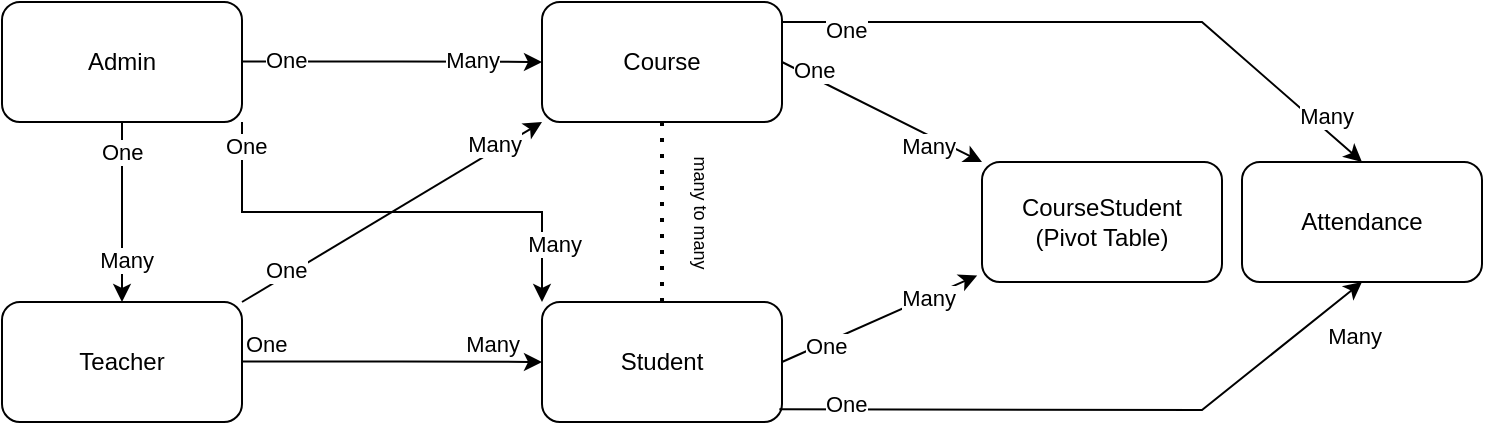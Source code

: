 <mxfile version="20.6.2" type="device"><diagram id="kIJd4dc42Nf49BunXa9t" name="Page-1"><mxGraphModel dx="948" dy="568" grid="1" gridSize="10" guides="1" tooltips="1" connect="1" arrows="1" fold="1" page="1" pageScale="1" pageWidth="850" pageHeight="1100" math="0" shadow="0"><root><mxCell id="0"/><mxCell id="1" parent="0"/><mxCell id="HAYgzfV5sd6gE6kNOw4Y-38" style="edgeStyle=orthogonalEdgeStyle;rounded=0;orthogonalLoop=1;jettySize=auto;html=1;exitX=1;exitY=1;exitDx=0;exitDy=0;entryX=0;entryY=0;entryDx=0;entryDy=0;" parent="1" source="HAYgzfV5sd6gE6kNOw4Y-1" target="HAYgzfV5sd6gE6kNOw4Y-2" edge="1"><mxGeometry relative="1" as="geometry"/></mxCell><mxCell id="HAYgzfV5sd6gE6kNOw4Y-1" value="Admin" style="rounded=1;whiteSpace=wrap;html=1;" parent="1" vertex="1"><mxGeometry x="60" y="410" width="120" height="60" as="geometry"/></mxCell><mxCell id="HAYgzfV5sd6gE6kNOw4Y-2" value="Student" style="rounded=1;whiteSpace=wrap;html=1;" parent="1" vertex="1"><mxGeometry x="330" y="560" width="120" height="60" as="geometry"/></mxCell><mxCell id="HAYgzfV5sd6gE6kNOw4Y-3" value="Teacher" style="rounded=1;whiteSpace=wrap;html=1;" parent="1" vertex="1"><mxGeometry x="60" y="560" width="120" height="60" as="geometry"/></mxCell><mxCell id="HAYgzfV5sd6gE6kNOw4Y-4" value="Course" style="rounded=1;whiteSpace=wrap;html=1;" parent="1" vertex="1"><mxGeometry x="330" y="410" width="120" height="60" as="geometry"/></mxCell><mxCell id="HAYgzfV5sd6gE6kNOw4Y-5" value="CourseStudent&lt;br&gt;(Pivot Table)" style="rounded=1;whiteSpace=wrap;html=1;" parent="1" vertex="1"><mxGeometry x="550" y="490" width="120" height="60" as="geometry"/></mxCell><mxCell id="HAYgzfV5sd6gE6kNOw4Y-6" value="" style="endArrow=classic;html=1;rounded=0;" parent="1" edge="1"><mxGeometry relative="1" as="geometry"><mxPoint x="180" y="439.71" as="sourcePoint"/><mxPoint x="330" y="440" as="targetPoint"/><Array as="points"><mxPoint x="260" y="439.71"/></Array></mxGeometry></mxCell><mxCell id="HAYgzfV5sd6gE6kNOw4Y-8" value="One" style="edgeLabel;resizable=0;html=1;align=left;verticalAlign=bottom;" parent="HAYgzfV5sd6gE6kNOw4Y-6" connectable="0" vertex="1"><mxGeometry x="-1" relative="1" as="geometry"><mxPoint x="10" y="8" as="offset"/></mxGeometry></mxCell><mxCell id="HAYgzfV5sd6gE6kNOw4Y-9" value="Many" style="edgeLabel;resizable=0;html=1;align=right;verticalAlign=bottom;" parent="HAYgzfV5sd6gE6kNOw4Y-6" connectable="0" vertex="1"><mxGeometry x="1" relative="1" as="geometry"><mxPoint x="-20" y="8" as="offset"/></mxGeometry></mxCell><mxCell id="HAYgzfV5sd6gE6kNOw4Y-10" value="" style="endArrow=classic;html=1;rounded=0;entryX=0.5;entryY=0;entryDx=0;entryDy=0;" parent="1" target="HAYgzfV5sd6gE6kNOw4Y-3" edge="1"><mxGeometry relative="1" as="geometry"><mxPoint x="120" y="470" as="sourcePoint"/><mxPoint x="270" y="470" as="targetPoint"/><Array as="points"/></mxGeometry></mxCell><mxCell id="HAYgzfV5sd6gE6kNOw4Y-11" value="One" style="edgeLabel;resizable=0;html=1;align=left;verticalAlign=bottom;" parent="HAYgzfV5sd6gE6kNOw4Y-10" connectable="0" vertex="1"><mxGeometry x="-1" relative="1" as="geometry"><mxPoint x="-12" y="23" as="offset"/></mxGeometry></mxCell><mxCell id="HAYgzfV5sd6gE6kNOw4Y-12" value="Many" style="edgeLabel;resizable=0;html=1;align=right;verticalAlign=bottom;" parent="HAYgzfV5sd6gE6kNOw4Y-10" connectable="0" vertex="1"><mxGeometry x="1" relative="1" as="geometry"><mxPoint x="16" y="-13" as="offset"/></mxGeometry></mxCell><mxCell id="HAYgzfV5sd6gE6kNOw4Y-13" value="" style="endArrow=classic;html=1;rounded=0;" parent="1" edge="1"><mxGeometry relative="1" as="geometry"><mxPoint x="180" y="589.71" as="sourcePoint"/><mxPoint x="330" y="590" as="targetPoint"/><Array as="points"><mxPoint x="260" y="589.71"/></Array></mxGeometry></mxCell><mxCell id="HAYgzfV5sd6gE6kNOw4Y-14" value="One" style="edgeLabel;resizable=0;html=1;align=left;verticalAlign=bottom;" parent="HAYgzfV5sd6gE6kNOw4Y-13" connectable="0" vertex="1"><mxGeometry x="-1" relative="1" as="geometry"/></mxCell><mxCell id="HAYgzfV5sd6gE6kNOw4Y-15" value="Many" style="edgeLabel;resizable=0;html=1;align=right;verticalAlign=bottom;" parent="HAYgzfV5sd6gE6kNOw4Y-13" connectable="0" vertex="1"><mxGeometry x="1" relative="1" as="geometry"><mxPoint x="-10" as="offset"/></mxGeometry></mxCell><mxCell id="HAYgzfV5sd6gE6kNOw4Y-19" value="" style="endArrow=classic;html=1;rounded=0;exitX=1;exitY=0;exitDx=0;exitDy=0;" parent="1" source="HAYgzfV5sd6gE6kNOw4Y-3" edge="1"><mxGeometry relative="1" as="geometry"><mxPoint x="210" y="469.71" as="sourcePoint"/><mxPoint x="330" y="470" as="targetPoint"/><Array as="points"/></mxGeometry></mxCell><mxCell id="HAYgzfV5sd6gE6kNOw4Y-20" value="One" style="edgeLabel;resizable=0;html=1;align=left;verticalAlign=bottom;" parent="HAYgzfV5sd6gE6kNOw4Y-19" connectable="0" vertex="1"><mxGeometry x="-1" relative="1" as="geometry"><mxPoint x="10" y="-8" as="offset"/></mxGeometry></mxCell><mxCell id="HAYgzfV5sd6gE6kNOw4Y-21" value="Many" style="edgeLabel;resizable=0;html=1;align=right;verticalAlign=bottom;" parent="HAYgzfV5sd6gE6kNOw4Y-19" connectable="0" vertex="1"><mxGeometry x="1" relative="1" as="geometry"><mxPoint x="-10" y="20" as="offset"/></mxGeometry></mxCell><mxCell id="HAYgzfV5sd6gE6kNOw4Y-33" value="" style="endArrow=classic;html=1;rounded=0;exitX=1;exitY=0.5;exitDx=0;exitDy=0;entryX=-0.02;entryY=0.945;entryDx=0;entryDy=0;entryPerimeter=0;" parent="1" source="HAYgzfV5sd6gE6kNOw4Y-2" target="HAYgzfV5sd6gE6kNOw4Y-5" edge="1"><mxGeometry relative="1" as="geometry"><mxPoint x="389.71" y="620" as="sourcePoint"/><mxPoint x="550" y="520" as="targetPoint"/><Array as="points"/></mxGeometry></mxCell><mxCell id="HAYgzfV5sd6gE6kNOw4Y-34" value="One" style="edgeLabel;resizable=0;html=1;align=left;verticalAlign=bottom;" parent="HAYgzfV5sd6gE6kNOw4Y-33" connectable="0" vertex="1"><mxGeometry x="-1" relative="1" as="geometry"><mxPoint x="10" as="offset"/></mxGeometry></mxCell><mxCell id="HAYgzfV5sd6gE6kNOw4Y-35" value="Many" style="edgeLabel;resizable=0;html=1;align=right;verticalAlign=bottom;" parent="HAYgzfV5sd6gE6kNOw4Y-33" connectable="0" vertex="1"><mxGeometry x="1" relative="1" as="geometry"><mxPoint x="-10" y="20" as="offset"/></mxGeometry></mxCell><mxCell id="HAYgzfV5sd6gE6kNOw4Y-39" value="Many" style="edgeLabel;resizable=0;html=1;align=right;verticalAlign=bottom;" parent="1" connectable="0" vertex="1"><mxGeometry x="350" y="539.996" as="geometry"/></mxCell><mxCell id="HAYgzfV5sd6gE6kNOw4Y-40" value="One" style="edgeLabel;resizable=0;html=1;align=left;verticalAlign=bottom;" parent="1" connectable="0" vertex="1"><mxGeometry x="170" y="490" as="geometry"/></mxCell><mxCell id="HAYgzfV5sd6gE6kNOw4Y-43" value="" style="endArrow=classic;html=1;rounded=0;exitX=1;exitY=0.5;exitDx=0;exitDy=0;entryX=0;entryY=0;entryDx=0;entryDy=0;" parent="1" source="HAYgzfV5sd6gE6kNOw4Y-4" target="HAYgzfV5sd6gE6kNOw4Y-5" edge="1"><mxGeometry relative="1" as="geometry"><mxPoint x="470" y="440" as="sourcePoint"/><mxPoint x="570" y="400" as="targetPoint"/><Array as="points"/></mxGeometry></mxCell><mxCell id="HAYgzfV5sd6gE6kNOw4Y-44" value="One" style="edgeLabel;resizable=0;html=1;align=left;verticalAlign=bottom;" parent="HAYgzfV5sd6gE6kNOw4Y-43" connectable="0" vertex="1"><mxGeometry x="-1" relative="1" as="geometry"><mxPoint x="4" y="12" as="offset"/></mxGeometry></mxCell><mxCell id="HAYgzfV5sd6gE6kNOw4Y-45" value="Many" style="edgeLabel;resizable=0;html=1;align=right;verticalAlign=bottom;" parent="HAYgzfV5sd6gE6kNOw4Y-43" connectable="0" vertex="1"><mxGeometry x="1" relative="1" as="geometry"><mxPoint x="-13" as="offset"/></mxGeometry></mxCell><mxCell id="HAYgzfV5sd6gE6kNOw4Y-46" value="Attendance" style="rounded=1;whiteSpace=wrap;html=1;" parent="1" vertex="1"><mxGeometry x="680" y="490" width="120" height="60" as="geometry"/></mxCell><mxCell id="HAYgzfV5sd6gE6kNOw4Y-47" value="" style="endArrow=classic;html=1;rounded=0;exitX=0.989;exitY=0.893;exitDx=0;exitDy=0;exitPerimeter=0;entryX=0.5;entryY=1;entryDx=0;entryDy=0;" parent="1" source="HAYgzfV5sd6gE6kNOw4Y-2" target="HAYgzfV5sd6gE6kNOw4Y-46" edge="1"><mxGeometry relative="1" as="geometry"><mxPoint x="590" y="584.5" as="sourcePoint"/><mxPoint x="529.71" y="704.5" as="targetPoint"/><Array as="points"><mxPoint x="660" y="614"/></Array></mxGeometry></mxCell><mxCell id="HAYgzfV5sd6gE6kNOw4Y-48" value="One" style="edgeLabel;resizable=0;html=1;align=left;verticalAlign=bottom;" parent="HAYgzfV5sd6gE6kNOw4Y-47" connectable="0" vertex="1"><mxGeometry x="-1" relative="1" as="geometry"><mxPoint x="21" y="6" as="offset"/></mxGeometry></mxCell><mxCell id="HAYgzfV5sd6gE6kNOw4Y-49" value="Many" style="edgeLabel;resizable=0;html=1;align=right;verticalAlign=bottom;" parent="HAYgzfV5sd6gE6kNOw4Y-47" connectable="0" vertex="1"><mxGeometry x="1" relative="1" as="geometry"><mxPoint x="10" y="36" as="offset"/></mxGeometry></mxCell><mxCell id="HAYgzfV5sd6gE6kNOw4Y-50" value="" style="endArrow=classic;html=1;rounded=0;exitX=1;exitY=0.167;exitDx=0;exitDy=0;exitPerimeter=0;entryX=0.5;entryY=0;entryDx=0;entryDy=0;" parent="1" source="HAYgzfV5sd6gE6kNOw4Y-4" target="HAYgzfV5sd6gE6kNOw4Y-46" edge="1"><mxGeometry relative="1" as="geometry"><mxPoint x="590" y="400" as="sourcePoint"/><mxPoint x="710" y="394.5" as="targetPoint"/><Array as="points"><mxPoint x="660" y="420"/></Array></mxGeometry></mxCell><mxCell id="HAYgzfV5sd6gE6kNOw4Y-51" value="One" style="edgeLabel;resizable=0;html=1;align=left;verticalAlign=bottom;" parent="HAYgzfV5sd6gE6kNOw4Y-50" connectable="0" vertex="1"><mxGeometry x="-1" relative="1" as="geometry"><mxPoint x="20" y="12" as="offset"/></mxGeometry></mxCell><mxCell id="HAYgzfV5sd6gE6kNOw4Y-52" value="Many" style="edgeLabel;resizable=0;html=1;align=right;verticalAlign=bottom;" parent="HAYgzfV5sd6gE6kNOw4Y-50" connectable="0" vertex="1"><mxGeometry x="1" relative="1" as="geometry"><mxPoint x="-4" y="-15" as="offset"/></mxGeometry></mxCell><mxCell id="5ZNiP-oavmJxs7onzNh_-1" value="" style="endArrow=none;dashed=1;html=1;dashPattern=1 3;strokeWidth=2;rounded=0;entryX=0.5;entryY=1;entryDx=0;entryDy=0;exitX=0.5;exitY=0;exitDx=0;exitDy=0;" edge="1" parent="1" source="HAYgzfV5sd6gE6kNOw4Y-2" target="HAYgzfV5sd6gE6kNOw4Y-4"><mxGeometry width="50" height="50" relative="1" as="geometry"><mxPoint x="430" y="510" as="sourcePoint"/><mxPoint x="480" y="460" as="targetPoint"/></mxGeometry></mxCell><mxCell id="5ZNiP-oavmJxs7onzNh_-2" value="&lt;font style=&quot;font-size: 9px;&quot;&gt;many to many&lt;/font&gt;" style="text;html=1;align=center;verticalAlign=middle;resizable=0;points=[];autosize=1;strokeColor=none;fillColor=none;rotation=90;" vertex="1" parent="1"><mxGeometry x="370" y="500" width="80" height="30" as="geometry"/></mxCell></root></mxGraphModel></diagram></mxfile>
